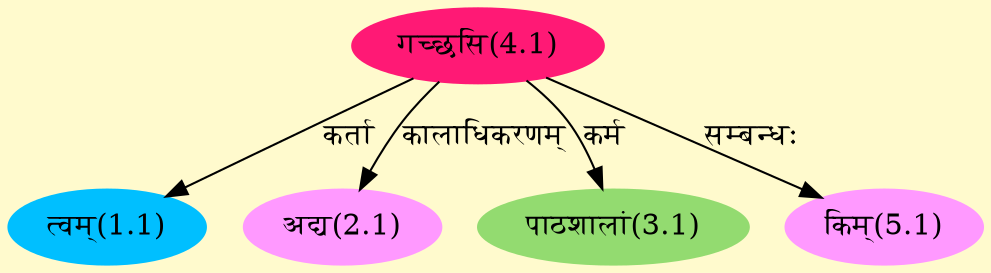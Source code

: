 digraph G{
rankdir=BT;
 compound=true;
 bgcolor="lemonchiffon1";
Node1_1 [style=filled, color="#00BFFF" label = "त्वम्(1.1)"]
Node4_1 [style=filled, color="#FF1975" label = "गच्छसि(4.1)"]
Node2_1 [style=filled, color="#FF99FF" label = "अद्य(2.1)"]
Node3_1 [style=filled, color="#93DB70" label = "पाठशालां(3.1)"]
Node [style=filled, color="" label = "()"]
Node5_1 [style=filled, color="#FF99FF" label = "किम्(5.1)"]
/* Start of Relations section */

Node1_1 -> Node4_1 [  label="कर्ता"  dir="back" ]
Node2_1 -> Node4_1 [  label="कालाधिकरणम्"  dir="back" ]
Node3_1 -> Node4_1 [  label="कर्म"  dir="back" ]
Node5_1 -> Node4_1 [  label="सम्बन्धः"  dir="back" ]
}
